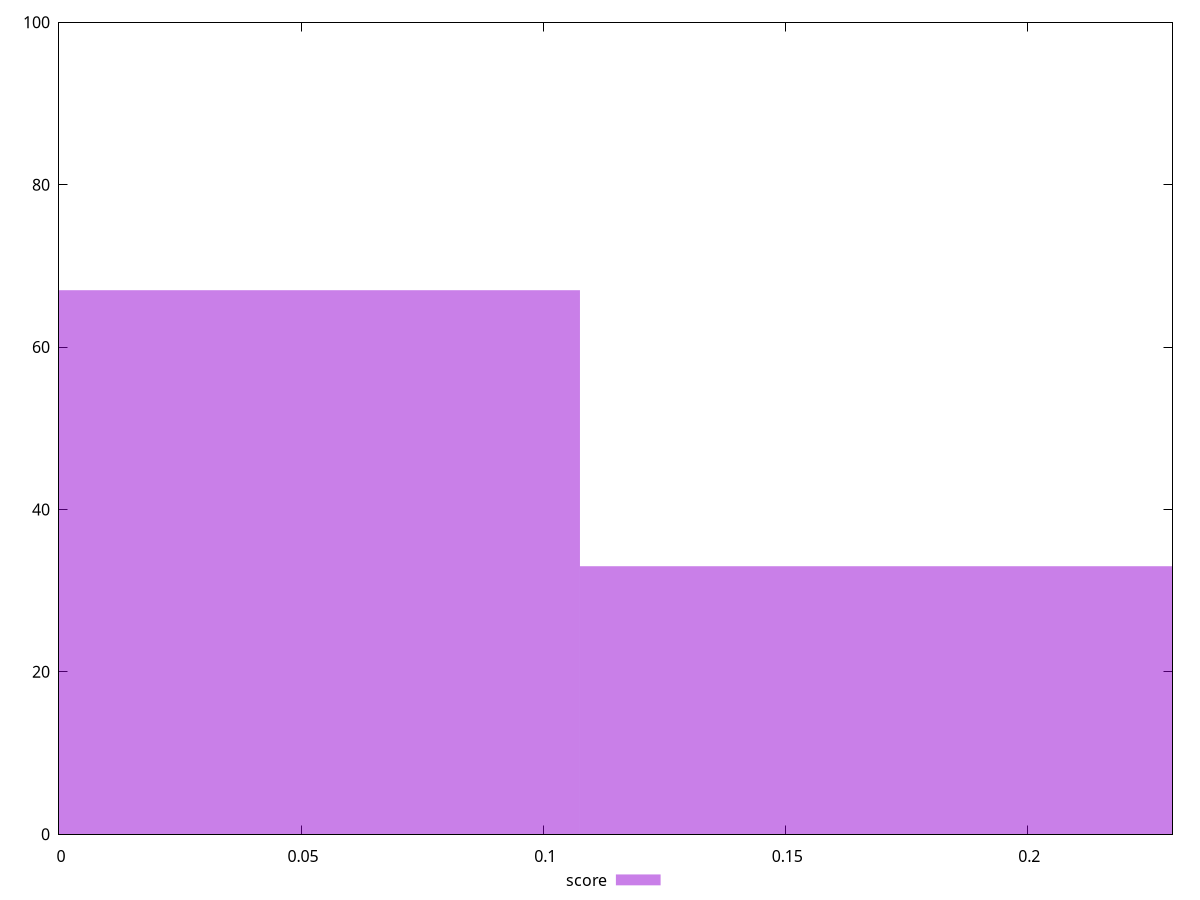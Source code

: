 reset

$score <<EOF
0 67
0.21521438501332996 33
EOF

set key outside below
set boxwidth 0.21521438501332996
set xrange [0:0.23]
set yrange [0:100]
set trange [0:100]
set style fill transparent solid 0.5 noborder
set terminal svg size 640, 490 enhanced background rgb 'white'
set output "report_00018_2021-02-10T15-25-16.877Z/cumulative-layout-shift/samples/pages+cached/score/histogram.svg"

plot $score title "score" with boxes

reset
